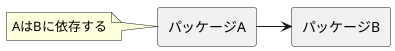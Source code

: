@startuml

rectangle "パッケージA" as A
rectangle "パッケージB" as B

A -> B

note left of A
AはBに依存する
end note
@enduml


